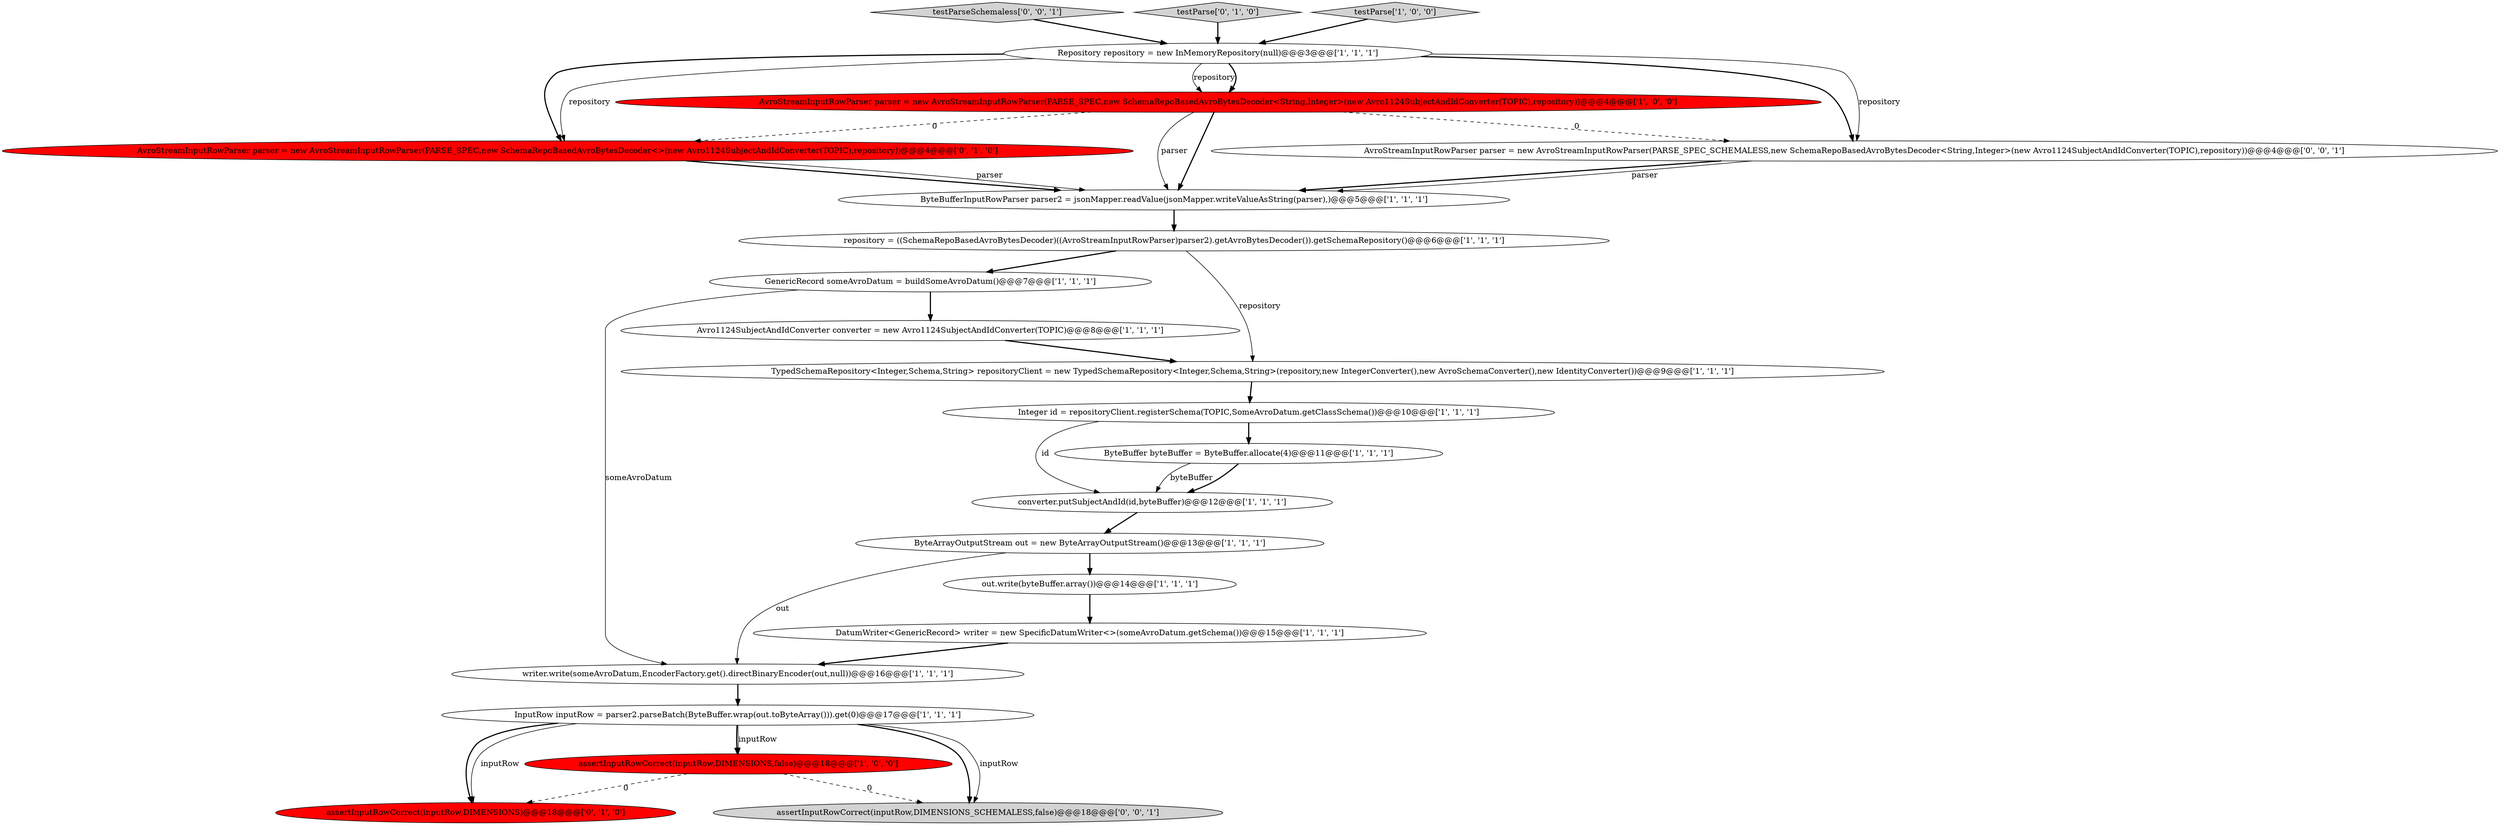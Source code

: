 digraph {
5 [style = filled, label = "repository = ((SchemaRepoBasedAvroBytesDecoder)((AvroStreamInputRowParser)parser2).getAvroBytesDecoder()).getSchemaRepository()@@@6@@@['1', '1', '1']", fillcolor = white, shape = ellipse image = "AAA0AAABBB1BBB"];
11 [style = filled, label = "converter.putSubjectAndId(id,byteBuffer)@@@12@@@['1', '1', '1']", fillcolor = white, shape = ellipse image = "AAA0AAABBB1BBB"];
12 [style = filled, label = "out.write(byteBuffer.array())@@@14@@@['1', '1', '1']", fillcolor = white, shape = ellipse image = "AAA0AAABBB1BBB"];
15 [style = filled, label = "GenericRecord someAvroDatum = buildSomeAvroDatum()@@@7@@@['1', '1', '1']", fillcolor = white, shape = ellipse image = "AAA0AAABBB1BBB"];
6 [style = filled, label = "ByteBuffer byteBuffer = ByteBuffer.allocate(4)@@@11@@@['1', '1', '1']", fillcolor = white, shape = ellipse image = "AAA0AAABBB1BBB"];
20 [style = filled, label = "testParseSchemaless['0', '0', '1']", fillcolor = lightgray, shape = diamond image = "AAA0AAABBB3BBB"];
13 [style = filled, label = "DatumWriter<GenericRecord> writer = new SpecificDatumWriter<>(someAvroDatum.getSchema())@@@15@@@['1', '1', '1']", fillcolor = white, shape = ellipse image = "AAA0AAABBB1BBB"];
9 [style = filled, label = "assertInputRowCorrect(inputRow,DIMENSIONS,false)@@@18@@@['1', '0', '0']", fillcolor = red, shape = ellipse image = "AAA1AAABBB1BBB"];
19 [style = filled, label = "assertInputRowCorrect(inputRow,DIMENSIONS)@@@18@@@['0', '1', '0']", fillcolor = red, shape = ellipse image = "AAA1AAABBB2BBB"];
2 [style = filled, label = "Repository repository = new InMemoryRepository(null)@@@3@@@['1', '1', '1']", fillcolor = white, shape = ellipse image = "AAA0AAABBB1BBB"];
18 [style = filled, label = "AvroStreamInputRowParser parser = new AvroStreamInputRowParser(PARSE_SPEC,new SchemaRepoBasedAvroBytesDecoder<>(new Avro1124SubjectAndIdConverter(TOPIC),repository))@@@4@@@['0', '1', '0']", fillcolor = red, shape = ellipse image = "AAA1AAABBB2BBB"];
4 [style = filled, label = "ByteBufferInputRowParser parser2 = jsonMapper.readValue(jsonMapper.writeValueAsString(parser),)@@@5@@@['1', '1', '1']", fillcolor = white, shape = ellipse image = "AAA0AAABBB1BBB"];
14 [style = filled, label = "ByteArrayOutputStream out = new ByteArrayOutputStream()@@@13@@@['1', '1', '1']", fillcolor = white, shape = ellipse image = "AAA0AAABBB1BBB"];
8 [style = filled, label = "TypedSchemaRepository<Integer,Schema,String> repositoryClient = new TypedSchemaRepository<Integer,Schema,String>(repository,new IntegerConverter(),new AvroSchemaConverter(),new IdentityConverter())@@@9@@@['1', '1', '1']", fillcolor = white, shape = ellipse image = "AAA0AAABBB1BBB"];
21 [style = filled, label = "assertInputRowCorrect(inputRow,DIMENSIONS_SCHEMALESS,false)@@@18@@@['0', '0', '1']", fillcolor = lightgray, shape = ellipse image = "AAA0AAABBB3BBB"];
7 [style = filled, label = "writer.write(someAvroDatum,EncoderFactory.get().directBinaryEncoder(out,null))@@@16@@@['1', '1', '1']", fillcolor = white, shape = ellipse image = "AAA0AAABBB1BBB"];
17 [style = filled, label = "testParse['0', '1', '0']", fillcolor = lightgray, shape = diamond image = "AAA0AAABBB2BBB"];
3 [style = filled, label = "AvroStreamInputRowParser parser = new AvroStreamInputRowParser(PARSE_SPEC,new SchemaRepoBasedAvroBytesDecoder<String,Integer>(new Avro1124SubjectAndIdConverter(TOPIC),repository))@@@4@@@['1', '0', '0']", fillcolor = red, shape = ellipse image = "AAA1AAABBB1BBB"];
16 [style = filled, label = "testParse['1', '0', '0']", fillcolor = lightgray, shape = diamond image = "AAA0AAABBB1BBB"];
0 [style = filled, label = "Integer id = repositoryClient.registerSchema(TOPIC,SomeAvroDatum.getClassSchema())@@@10@@@['1', '1', '1']", fillcolor = white, shape = ellipse image = "AAA0AAABBB1BBB"];
22 [style = filled, label = "AvroStreamInputRowParser parser = new AvroStreamInputRowParser(PARSE_SPEC_SCHEMALESS,new SchemaRepoBasedAvroBytesDecoder<String,Integer>(new Avro1124SubjectAndIdConverter(TOPIC),repository))@@@4@@@['0', '0', '1']", fillcolor = white, shape = ellipse image = "AAA0AAABBB3BBB"];
10 [style = filled, label = "Avro1124SubjectAndIdConverter converter = new Avro1124SubjectAndIdConverter(TOPIC)@@@8@@@['1', '1', '1']", fillcolor = white, shape = ellipse image = "AAA0AAABBB1BBB"];
1 [style = filled, label = "InputRow inputRow = parser2.parseBatch(ByteBuffer.wrap(out.toByteArray())).get(0)@@@17@@@['1', '1', '1']", fillcolor = white, shape = ellipse image = "AAA0AAABBB1BBB"];
5->8 [style = solid, label="repository"];
15->10 [style = bold, label=""];
14->7 [style = solid, label="out"];
7->1 [style = bold, label=""];
6->11 [style = solid, label="byteBuffer"];
11->14 [style = bold, label=""];
0->6 [style = bold, label=""];
2->3 [style = solid, label="repository"];
3->18 [style = dashed, label="0"];
2->3 [style = bold, label=""];
0->11 [style = solid, label="id"];
15->7 [style = solid, label="someAvroDatum"];
5->15 [style = bold, label=""];
2->18 [style = bold, label=""];
3->22 [style = dashed, label="0"];
16->2 [style = bold, label=""];
3->4 [style = solid, label="parser"];
3->4 [style = bold, label=""];
1->19 [style = solid, label="inputRow"];
1->9 [style = bold, label=""];
22->4 [style = bold, label=""];
20->2 [style = bold, label=""];
8->0 [style = bold, label=""];
9->19 [style = dashed, label="0"];
12->13 [style = bold, label=""];
2->22 [style = solid, label="repository"];
18->4 [style = bold, label=""];
10->8 [style = bold, label=""];
17->2 [style = bold, label=""];
9->21 [style = dashed, label="0"];
13->7 [style = bold, label=""];
1->21 [style = bold, label=""];
6->11 [style = bold, label=""];
14->12 [style = bold, label=""];
18->4 [style = solid, label="parser"];
22->4 [style = solid, label="parser"];
2->18 [style = solid, label="repository"];
1->19 [style = bold, label=""];
2->22 [style = bold, label=""];
1->9 [style = solid, label="inputRow"];
4->5 [style = bold, label=""];
1->21 [style = solid, label="inputRow"];
}
